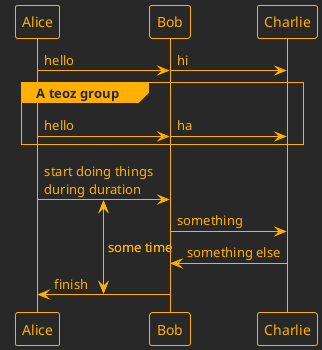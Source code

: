 ' Do not edit
' Theme Gallery
' autogenerated by script
'
@startuml
!theme crt-amber
!pragma teoz true
Alice -> Bob : hello
& Bob -> Charlie : hi
group A teoz group
Alice -> Bob : hello
& Bob -> Charlie : ha
end
{start} Alice -> Bob : start doing things\nduring duration
Bob -> Charlie : something
Charlie -> Bob : something else
{end} Bob -> Alice : finish
{start} <-> {end} : some time
@enduml
